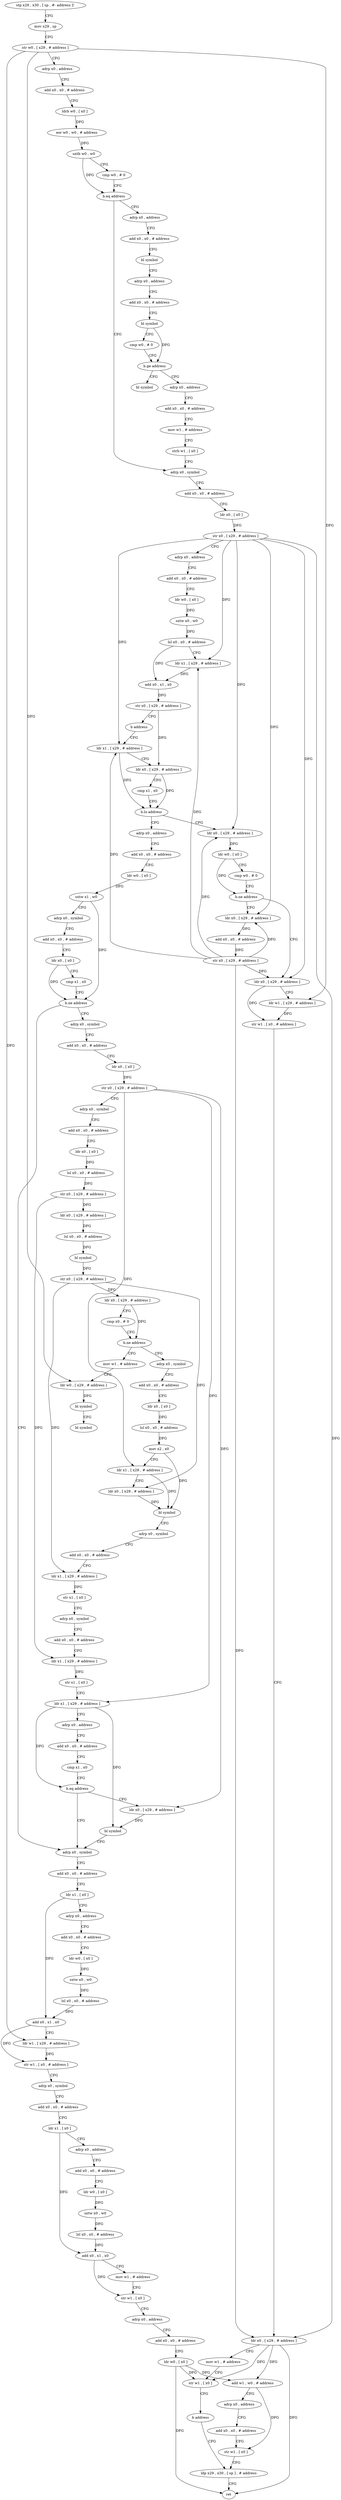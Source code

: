 digraph "func" {
"403716" [label = "stp x29 , x30 , [ sp , #- address ]!" ]
"403720" [label = "mov x29 , sp" ]
"403724" [label = "str w0 , [ x29 , # address ]" ]
"403728" [label = "adrp x0 , address" ]
"403732" [label = "add x0 , x0 , # address" ]
"403736" [label = "ldrb w0 , [ x0 ]" ]
"403740" [label = "eor w0 , w0 , # address" ]
"403744" [label = "uxtb w0 , w0" ]
"403748" [label = "cmp w0 , # 0" ]
"403752" [label = "b.eq address" ]
"403808" [label = "adrp x0 , symbol" ]
"403756" [label = "adrp x0 , address" ]
"403812" [label = "add x0 , x0 , # address" ]
"403816" [label = "ldr x0 , [ x0 ]" ]
"403820" [label = "str x0 , [ x29 , # address ]" ]
"403824" [label = "adrp x0 , address" ]
"403828" [label = "add x0 , x0 , # address" ]
"403832" [label = "ldr w0 , [ x0 ]" ]
"403836" [label = "sxtw x0 , w0" ]
"403840" [label = "lsl x0 , x0 , # address" ]
"403844" [label = "ldr x1 , [ x29 , # address ]" ]
"403848" [label = "add x0 , x1 , x0" ]
"403852" [label = "str x0 , [ x29 , # address ]" ]
"403856" [label = "b address" ]
"403916" [label = "ldr x1 , [ x29 , # address ]" ]
"403760" [label = "add x0 , x0 , # address" ]
"403764" [label = "bl symbol" ]
"403768" [label = "adrp x0 , address" ]
"403772" [label = "add x0 , x0 , # address" ]
"403776" [label = "bl symbol" ]
"403780" [label = "cmp w0 , # 0" ]
"403784" [label = "b.ge address" ]
"403792" [label = "adrp x0 , address" ]
"403788" [label = "bl symbol" ]
"403920" [label = "ldr x0 , [ x29 , # address ]" ]
"403924" [label = "cmp x1 , x0" ]
"403928" [label = "b.lo address" ]
"403860" [label = "ldr x0 , [ x29 , # address ]" ]
"403932" [label = "adrp x0 , address" ]
"403796" [label = "add x0 , x0 , # address" ]
"403800" [label = "mov w1 , # address" ]
"403804" [label = "strb w1 , [ x0 ]" ]
"403864" [label = "ldr w0 , [ x0 ]" ]
"403868" [label = "cmp w0 , # 0" ]
"403872" [label = "b.ne address" ]
"403904" [label = "ldr x0 , [ x29 , # address ]" ]
"403876" [label = "ldr x0 , [ x29 , # address ]" ]
"403936" [label = "add x0 , x0 , # address" ]
"403940" [label = "ldr w0 , [ x0 ]" ]
"403944" [label = "sxtw x1 , w0" ]
"403948" [label = "adrp x0 , symbol" ]
"403952" [label = "add x0 , x0 , # address" ]
"403956" [label = "ldr x0 , [ x0 ]" ]
"403960" [label = "cmp x1 , x0" ]
"403964" [label = "b.ne address" ]
"404140" [label = "adrp x0 , symbol" ]
"403968" [label = "adrp x0 , symbol" ]
"403908" [label = "add x0 , x0 , # address" ]
"403912" [label = "str x0 , [ x29 , # address ]" ]
"403880" [label = "ldr w1 , [ x29 , # address ]" ]
"403884" [label = "str w1 , [ x0 , # address ]" ]
"403888" [label = "ldr x0 , [ x29 , # address ]" ]
"403892" [label = "mov w1 , # address" ]
"403896" [label = "str w1 , [ x0 ]" ]
"403900" [label = "b address" ]
"404256" [label = "ldp x29 , x30 , [ sp ] , # address" ]
"404144" [label = "add x0 , x0 , # address" ]
"404148" [label = "ldr x1 , [ x0 ]" ]
"404152" [label = "adrp x0 , address" ]
"404156" [label = "add x0 , x0 , # address" ]
"404160" [label = "ldr w0 , [ x0 ]" ]
"404164" [label = "sxtw x0 , w0" ]
"404168" [label = "lsl x0 , x0 , # address" ]
"404172" [label = "add x0 , x1 , x0" ]
"404176" [label = "ldr w1 , [ x29 , # address ]" ]
"404180" [label = "str w1 , [ x0 , # address ]" ]
"404184" [label = "adrp x0 , symbol" ]
"404188" [label = "add x0 , x0 , # address" ]
"404192" [label = "ldr x1 , [ x0 ]" ]
"404196" [label = "adrp x0 , address" ]
"404200" [label = "add x0 , x0 , # address" ]
"404204" [label = "ldr w0 , [ x0 ]" ]
"404208" [label = "sxtw x0 , w0" ]
"404212" [label = "lsl x0 , x0 , # address" ]
"404216" [label = "add x0 , x1 , x0" ]
"404220" [label = "mov w1 , # address" ]
"404224" [label = "str w1 , [ x0 ]" ]
"404228" [label = "adrp x0 , address" ]
"404232" [label = "add x0 , x0 , # address" ]
"404236" [label = "ldr w0 , [ x0 ]" ]
"404240" [label = "add w1 , w0 , # address" ]
"404244" [label = "adrp x0 , address" ]
"404248" [label = "add x0 , x0 , # address" ]
"404252" [label = "str w1 , [ x0 ]" ]
"403972" [label = "add x0 , x0 , # address" ]
"403976" [label = "ldr x0 , [ x0 ]" ]
"403980" [label = "str x0 , [ x29 , # address ]" ]
"403984" [label = "adrp x0 , symbol" ]
"403988" [label = "add x0 , x0 , # address" ]
"403992" [label = "ldr x0 , [ x0 ]" ]
"403996" [label = "lsl x0 , x0 , # address" ]
"404000" [label = "str x0 , [ x29 , # address ]" ]
"404004" [label = "ldr x0 , [ x29 , # address ]" ]
"404008" [label = "lsl x0 , x0 , # address" ]
"404012" [label = "bl symbol" ]
"404016" [label = "str x0 , [ x29 , # address ]" ]
"404020" [label = "ldr x0 , [ x29 , # address ]" ]
"404024" [label = "cmp x0 , # 0" ]
"404028" [label = "b.ne address" ]
"404048" [label = "adrp x0 , symbol" ]
"404032" [label = "mov w1 , # address" ]
"404260" [label = "ret" ]
"404052" [label = "add x0 , x0 , # address" ]
"404056" [label = "ldr x0 , [ x0 ]" ]
"404060" [label = "lsl x0 , x0 , # address" ]
"404064" [label = "mov x2 , x0" ]
"404068" [label = "ldr x1 , [ x29 , # address ]" ]
"404072" [label = "ldr x0 , [ x29 , # address ]" ]
"404076" [label = "bl symbol" ]
"404080" [label = "adrp x0 , symbol" ]
"404084" [label = "add x0 , x0 , # address" ]
"404088" [label = "ldr x1 , [ x29 , # address ]" ]
"404092" [label = "str x1 , [ x0 ]" ]
"404096" [label = "adrp x0 , symbol" ]
"404100" [label = "add x0 , x0 , # address" ]
"404104" [label = "ldr x1 , [ x29 , # address ]" ]
"404108" [label = "str x1 , [ x0 ]" ]
"404112" [label = "ldr x1 , [ x29 , # address ]" ]
"404116" [label = "adrp x0 , address" ]
"404120" [label = "add x0 , x0 , # address" ]
"404124" [label = "cmp x1 , x0" ]
"404128" [label = "b.eq address" ]
"404132" [label = "ldr x0 , [ x29 , # address ]" ]
"404036" [label = "ldr w0 , [ x29 , # address ]" ]
"404040" [label = "bl symbol" ]
"404044" [label = "bl symbol" ]
"404136" [label = "bl symbol" ]
"403716" -> "403720" [ label = "CFG" ]
"403720" -> "403724" [ label = "CFG" ]
"403724" -> "403728" [ label = "CFG" ]
"403724" -> "403880" [ label = "DFG" ]
"403724" -> "404176" [ label = "DFG" ]
"403724" -> "404036" [ label = "DFG" ]
"403728" -> "403732" [ label = "CFG" ]
"403732" -> "403736" [ label = "CFG" ]
"403736" -> "403740" [ label = "DFG" ]
"403740" -> "403744" [ label = "DFG" ]
"403744" -> "403748" [ label = "CFG" ]
"403744" -> "403752" [ label = "DFG" ]
"403748" -> "403752" [ label = "CFG" ]
"403752" -> "403808" [ label = "CFG" ]
"403752" -> "403756" [ label = "CFG" ]
"403808" -> "403812" [ label = "CFG" ]
"403756" -> "403760" [ label = "CFG" ]
"403812" -> "403816" [ label = "CFG" ]
"403816" -> "403820" [ label = "DFG" ]
"403820" -> "403824" [ label = "CFG" ]
"403820" -> "403844" [ label = "DFG" ]
"403820" -> "403916" [ label = "DFG" ]
"403820" -> "403860" [ label = "DFG" ]
"403820" -> "403904" [ label = "DFG" ]
"403820" -> "403876" [ label = "DFG" ]
"403820" -> "403888" [ label = "DFG" ]
"403824" -> "403828" [ label = "CFG" ]
"403828" -> "403832" [ label = "CFG" ]
"403832" -> "403836" [ label = "DFG" ]
"403836" -> "403840" [ label = "DFG" ]
"403840" -> "403844" [ label = "CFG" ]
"403840" -> "403848" [ label = "DFG" ]
"403844" -> "403848" [ label = "DFG" ]
"403848" -> "403852" [ label = "DFG" ]
"403852" -> "403856" [ label = "CFG" ]
"403852" -> "403920" [ label = "DFG" ]
"403856" -> "403916" [ label = "CFG" ]
"403916" -> "403920" [ label = "CFG" ]
"403916" -> "403928" [ label = "DFG" ]
"403760" -> "403764" [ label = "CFG" ]
"403764" -> "403768" [ label = "CFG" ]
"403768" -> "403772" [ label = "CFG" ]
"403772" -> "403776" [ label = "CFG" ]
"403776" -> "403780" [ label = "CFG" ]
"403776" -> "403784" [ label = "DFG" ]
"403780" -> "403784" [ label = "CFG" ]
"403784" -> "403792" [ label = "CFG" ]
"403784" -> "403788" [ label = "CFG" ]
"403792" -> "403796" [ label = "CFG" ]
"403920" -> "403924" [ label = "CFG" ]
"403920" -> "403928" [ label = "DFG" ]
"403924" -> "403928" [ label = "CFG" ]
"403928" -> "403860" [ label = "CFG" ]
"403928" -> "403932" [ label = "CFG" ]
"403860" -> "403864" [ label = "DFG" ]
"403932" -> "403936" [ label = "CFG" ]
"403796" -> "403800" [ label = "CFG" ]
"403800" -> "403804" [ label = "CFG" ]
"403804" -> "403808" [ label = "CFG" ]
"403864" -> "403868" [ label = "CFG" ]
"403864" -> "403872" [ label = "DFG" ]
"403868" -> "403872" [ label = "CFG" ]
"403872" -> "403904" [ label = "CFG" ]
"403872" -> "403876" [ label = "CFG" ]
"403904" -> "403908" [ label = "DFG" ]
"403876" -> "403880" [ label = "CFG" ]
"403876" -> "403884" [ label = "DFG" ]
"403936" -> "403940" [ label = "CFG" ]
"403940" -> "403944" [ label = "DFG" ]
"403944" -> "403948" [ label = "CFG" ]
"403944" -> "403964" [ label = "DFG" ]
"403948" -> "403952" [ label = "CFG" ]
"403952" -> "403956" [ label = "CFG" ]
"403956" -> "403960" [ label = "CFG" ]
"403956" -> "403964" [ label = "DFG" ]
"403960" -> "403964" [ label = "CFG" ]
"403964" -> "404140" [ label = "CFG" ]
"403964" -> "403968" [ label = "CFG" ]
"404140" -> "404144" [ label = "CFG" ]
"403968" -> "403972" [ label = "CFG" ]
"403908" -> "403912" [ label = "DFG" ]
"403912" -> "403916" [ label = "DFG" ]
"403912" -> "403844" [ label = "DFG" ]
"403912" -> "403860" [ label = "DFG" ]
"403912" -> "403904" [ label = "DFG" ]
"403912" -> "403876" [ label = "DFG" ]
"403912" -> "403888" [ label = "DFG" ]
"403880" -> "403884" [ label = "DFG" ]
"403884" -> "403888" [ label = "CFG" ]
"403888" -> "403892" [ label = "CFG" ]
"403888" -> "403896" [ label = "DFG" ]
"403888" -> "404240" [ label = "DFG" ]
"403888" -> "404260" [ label = "DFG" ]
"403892" -> "403896" [ label = "CFG" ]
"403896" -> "403900" [ label = "CFG" ]
"403900" -> "404256" [ label = "CFG" ]
"404256" -> "404260" [ label = "CFG" ]
"404144" -> "404148" [ label = "CFG" ]
"404148" -> "404152" [ label = "CFG" ]
"404148" -> "404172" [ label = "DFG" ]
"404152" -> "404156" [ label = "CFG" ]
"404156" -> "404160" [ label = "CFG" ]
"404160" -> "404164" [ label = "DFG" ]
"404164" -> "404168" [ label = "DFG" ]
"404168" -> "404172" [ label = "DFG" ]
"404172" -> "404176" [ label = "CFG" ]
"404172" -> "404180" [ label = "DFG" ]
"404176" -> "404180" [ label = "DFG" ]
"404180" -> "404184" [ label = "CFG" ]
"404184" -> "404188" [ label = "CFG" ]
"404188" -> "404192" [ label = "CFG" ]
"404192" -> "404196" [ label = "CFG" ]
"404192" -> "404216" [ label = "DFG" ]
"404196" -> "404200" [ label = "CFG" ]
"404200" -> "404204" [ label = "CFG" ]
"404204" -> "404208" [ label = "DFG" ]
"404208" -> "404212" [ label = "DFG" ]
"404212" -> "404216" [ label = "DFG" ]
"404216" -> "404220" [ label = "CFG" ]
"404216" -> "404224" [ label = "DFG" ]
"404220" -> "404224" [ label = "CFG" ]
"404224" -> "404228" [ label = "CFG" ]
"404228" -> "404232" [ label = "CFG" ]
"404232" -> "404236" [ label = "CFG" ]
"404236" -> "404240" [ label = "DFG" ]
"404236" -> "403896" [ label = "DFG" ]
"404236" -> "404260" [ label = "DFG" ]
"404240" -> "404244" [ label = "CFG" ]
"404240" -> "404252" [ label = "DFG" ]
"404244" -> "404248" [ label = "CFG" ]
"404248" -> "404252" [ label = "CFG" ]
"404252" -> "404256" [ label = "CFG" ]
"403972" -> "403976" [ label = "CFG" ]
"403976" -> "403980" [ label = "DFG" ]
"403980" -> "403984" [ label = "CFG" ]
"403980" -> "404068" [ label = "DFG" ]
"403980" -> "404112" [ label = "DFG" ]
"403980" -> "404132" [ label = "DFG" ]
"403984" -> "403988" [ label = "CFG" ]
"403988" -> "403992" [ label = "CFG" ]
"403992" -> "403996" [ label = "DFG" ]
"403996" -> "404000" [ label = "DFG" ]
"404000" -> "404004" [ label = "DFG" ]
"404000" -> "404104" [ label = "DFG" ]
"404004" -> "404008" [ label = "DFG" ]
"404008" -> "404012" [ label = "DFG" ]
"404012" -> "404016" [ label = "DFG" ]
"404016" -> "404020" [ label = "DFG" ]
"404016" -> "404072" [ label = "DFG" ]
"404016" -> "404088" [ label = "DFG" ]
"404020" -> "404024" [ label = "CFG" ]
"404020" -> "404028" [ label = "DFG" ]
"404024" -> "404028" [ label = "CFG" ]
"404028" -> "404048" [ label = "CFG" ]
"404028" -> "404032" [ label = "CFG" ]
"404048" -> "404052" [ label = "CFG" ]
"404032" -> "404036" [ label = "CFG" ]
"404052" -> "404056" [ label = "CFG" ]
"404056" -> "404060" [ label = "DFG" ]
"404060" -> "404064" [ label = "DFG" ]
"404064" -> "404068" [ label = "CFG" ]
"404064" -> "404076" [ label = "DFG" ]
"404068" -> "404072" [ label = "CFG" ]
"404068" -> "404076" [ label = "DFG" ]
"404072" -> "404076" [ label = "DFG" ]
"404076" -> "404080" [ label = "CFG" ]
"404080" -> "404084" [ label = "CFG" ]
"404084" -> "404088" [ label = "CFG" ]
"404088" -> "404092" [ label = "DFG" ]
"404092" -> "404096" [ label = "CFG" ]
"404096" -> "404100" [ label = "CFG" ]
"404100" -> "404104" [ label = "CFG" ]
"404104" -> "404108" [ label = "DFG" ]
"404108" -> "404112" [ label = "CFG" ]
"404112" -> "404116" [ label = "CFG" ]
"404112" -> "404128" [ label = "DFG" ]
"404112" -> "404136" [ label = "DFG" ]
"404116" -> "404120" [ label = "CFG" ]
"404120" -> "404124" [ label = "CFG" ]
"404124" -> "404128" [ label = "CFG" ]
"404128" -> "404140" [ label = "CFG" ]
"404128" -> "404132" [ label = "CFG" ]
"404132" -> "404136" [ label = "DFG" ]
"404036" -> "404040" [ label = "DFG" ]
"404040" -> "404044" [ label = "CFG" ]
"404136" -> "404140" [ label = "CFG" ]
}
